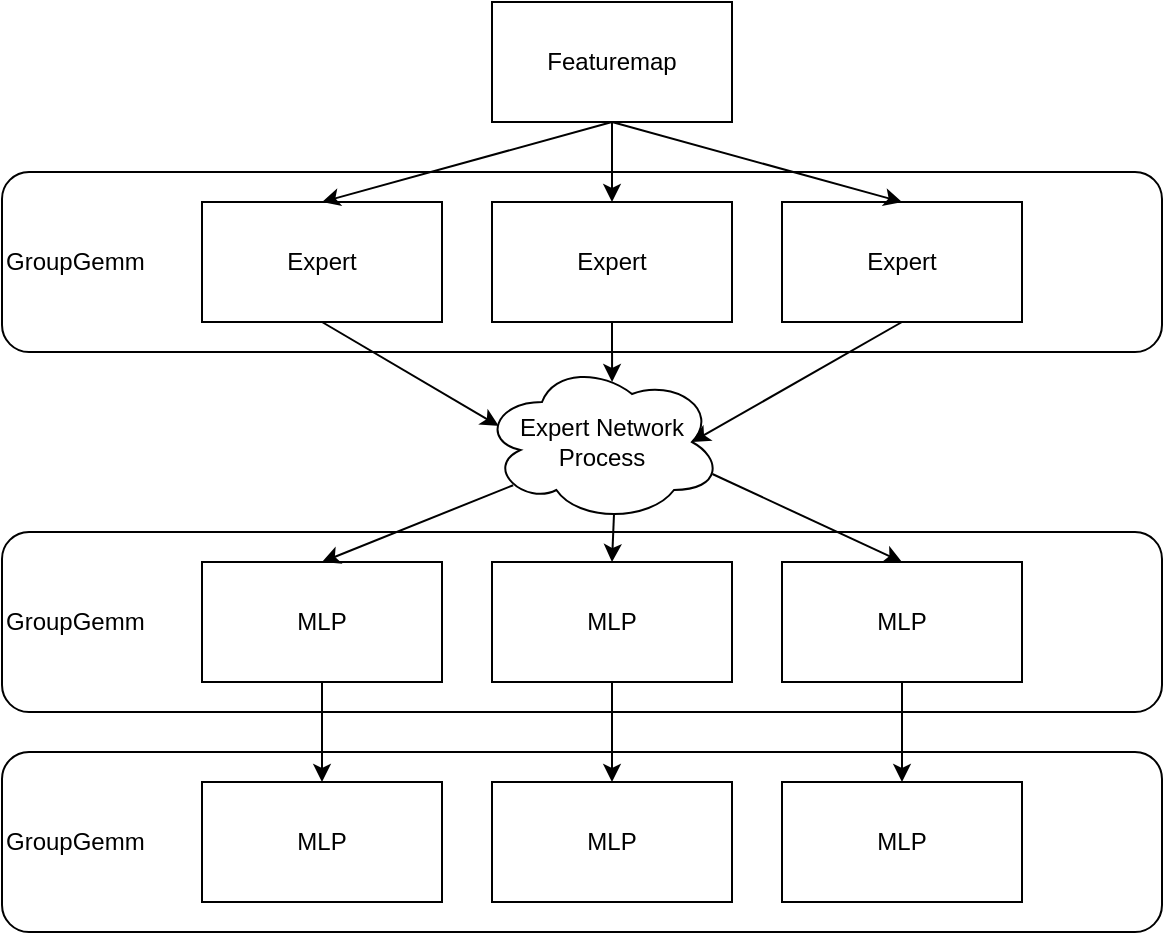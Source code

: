 <mxfile version="26.1.0">
  <diagram name="Page-1" id="vsutEQNQ7fXUWMc6x1hx">
    <mxGraphModel dx="1434" dy="785" grid="1" gridSize="10" guides="1" tooltips="1" connect="1" arrows="1" fold="1" page="1" pageScale="1" pageWidth="850" pageHeight="1100" math="0" shadow="0">
      <root>
        <mxCell id="0" />
        <mxCell id="1" parent="0" />
        <mxCell id="5TThDRN_kzr3a9crTQsH-32" value="GroupGemm" style="rounded=1;whiteSpace=wrap;html=1;align=left;" vertex="1" parent="1">
          <mxGeometry x="120" y="265" width="580" height="90" as="geometry" />
        </mxCell>
        <mxCell id="5TThDRN_kzr3a9crTQsH-31" value="GroupGemm" style="rounded=1;whiteSpace=wrap;html=1;align=left;" vertex="1" parent="1">
          <mxGeometry x="120" y="555" width="580" height="90" as="geometry" />
        </mxCell>
        <mxCell id="5TThDRN_kzr3a9crTQsH-27" value="GroupGemm" style="rounded=1;whiteSpace=wrap;html=1;align=left;" vertex="1" parent="1">
          <mxGeometry x="120" y="445" width="580" height="90" as="geometry" />
        </mxCell>
        <mxCell id="5TThDRN_kzr3a9crTQsH-2" value="Featuremap" style="rounded=0;whiteSpace=wrap;html=1;" vertex="1" parent="1">
          <mxGeometry x="365" y="180" width="120" height="60" as="geometry" />
        </mxCell>
        <mxCell id="5TThDRN_kzr3a9crTQsH-3" value="Expert" style="rounded=0;whiteSpace=wrap;html=1;" vertex="1" parent="1">
          <mxGeometry x="220" y="280" width="120" height="60" as="geometry" />
        </mxCell>
        <mxCell id="5TThDRN_kzr3a9crTQsH-4" value="Expert" style="rounded=0;whiteSpace=wrap;html=1;" vertex="1" parent="1">
          <mxGeometry x="365" y="280" width="120" height="60" as="geometry" />
        </mxCell>
        <mxCell id="5TThDRN_kzr3a9crTQsH-5" value="Expert" style="rounded=0;whiteSpace=wrap;html=1;" vertex="1" parent="1">
          <mxGeometry x="510" y="280" width="120" height="60" as="geometry" />
        </mxCell>
        <mxCell id="5TThDRN_kzr3a9crTQsH-6" value="MLP" style="rounded=0;whiteSpace=wrap;html=1;" vertex="1" parent="1">
          <mxGeometry x="220" y="460" width="120" height="60" as="geometry" />
        </mxCell>
        <mxCell id="5TThDRN_kzr3a9crTQsH-7" value="MLP" style="rounded=0;whiteSpace=wrap;html=1;" vertex="1" parent="1">
          <mxGeometry x="365" y="460" width="120" height="60" as="geometry" />
        </mxCell>
        <mxCell id="5TThDRN_kzr3a9crTQsH-8" value="MLP" style="rounded=0;whiteSpace=wrap;html=1;" vertex="1" parent="1">
          <mxGeometry x="510" y="460" width="120" height="60" as="geometry" />
        </mxCell>
        <mxCell id="5TThDRN_kzr3a9crTQsH-13" value="Expert Network&lt;br&gt;Process" style="ellipse;shape=cloud;whiteSpace=wrap;html=1;" vertex="1" parent="1">
          <mxGeometry x="360" y="360" width="120" height="80" as="geometry" />
        </mxCell>
        <mxCell id="5TThDRN_kzr3a9crTQsH-14" value="" style="endArrow=classic;html=1;rounded=0;exitX=0.13;exitY=0.77;exitDx=0;exitDy=0;entryX=0.5;entryY=0;entryDx=0;entryDy=0;exitPerimeter=0;" edge="1" parent="1" source="5TThDRN_kzr3a9crTQsH-13" target="5TThDRN_kzr3a9crTQsH-6">
          <mxGeometry width="50" height="50" relative="1" as="geometry">
            <mxPoint x="80" y="419.2" as="sourcePoint" />
            <mxPoint x="175.6" y="380.8" as="targetPoint" />
          </mxGeometry>
        </mxCell>
        <mxCell id="5TThDRN_kzr3a9crTQsH-15" value="" style="endArrow=classic;html=1;rounded=0;exitX=0.96;exitY=0.7;exitDx=0;exitDy=0;entryX=0.5;entryY=0;entryDx=0;entryDy=0;exitPerimeter=0;" edge="1" parent="1" source="5TThDRN_kzr3a9crTQsH-13" target="5TThDRN_kzr3a9crTQsH-8">
          <mxGeometry width="50" height="50" relative="1" as="geometry">
            <mxPoint x="766" y="440" as="sourcePoint" />
            <mxPoint x="670" y="478" as="targetPoint" />
          </mxGeometry>
        </mxCell>
        <mxCell id="5TThDRN_kzr3a9crTQsH-16" value="" style="endArrow=classic;html=1;rounded=0;exitX=0.55;exitY=0.95;exitDx=0;exitDy=0;entryX=0.5;entryY=0;entryDx=0;entryDy=0;exitPerimeter=0;" edge="1" parent="1" source="5TThDRN_kzr3a9crTQsH-13" target="5TThDRN_kzr3a9crTQsH-7">
          <mxGeometry width="50" height="50" relative="1" as="geometry">
            <mxPoint x="485" y="426" as="sourcePoint" />
            <mxPoint x="580" y="470" as="targetPoint" />
          </mxGeometry>
        </mxCell>
        <mxCell id="5TThDRN_kzr3a9crTQsH-17" value="" style="endArrow=classic;html=1;rounded=0;exitX=0.5;exitY=1;exitDx=0;exitDy=0;entryX=0.07;entryY=0.4;entryDx=0;entryDy=0;entryPerimeter=0;" edge="1" parent="1" source="5TThDRN_kzr3a9crTQsH-3" target="5TThDRN_kzr3a9crTQsH-13">
          <mxGeometry width="50" height="50" relative="1" as="geometry">
            <mxPoint x="386" y="432" as="sourcePoint" />
            <mxPoint x="290" y="470" as="targetPoint" />
          </mxGeometry>
        </mxCell>
        <mxCell id="5TThDRN_kzr3a9crTQsH-18" value="" style="endArrow=classic;html=1;rounded=0;exitX=0.5;exitY=1;exitDx=0;exitDy=0;entryX=0.542;entryY=0.125;entryDx=0;entryDy=0;entryPerimeter=0;" edge="1" parent="1" source="5TThDRN_kzr3a9crTQsH-4" target="5TThDRN_kzr3a9crTQsH-13">
          <mxGeometry width="50" height="50" relative="1" as="geometry">
            <mxPoint x="290" y="350" as="sourcePoint" />
            <mxPoint x="378" y="402" as="targetPoint" />
          </mxGeometry>
        </mxCell>
        <mxCell id="5TThDRN_kzr3a9crTQsH-19" value="" style="endArrow=classic;html=1;rounded=0;exitX=0.5;exitY=1;exitDx=0;exitDy=0;entryX=0.875;entryY=0.5;entryDx=0;entryDy=0;entryPerimeter=0;" edge="1" parent="1" source="5TThDRN_kzr3a9crTQsH-5" target="5TThDRN_kzr3a9crTQsH-13">
          <mxGeometry width="50" height="50" relative="1" as="geometry">
            <mxPoint x="435" y="350" as="sourcePoint" />
            <mxPoint x="435" y="380" as="targetPoint" />
          </mxGeometry>
        </mxCell>
        <mxCell id="5TThDRN_kzr3a9crTQsH-21" value="MLP" style="rounded=0;whiteSpace=wrap;html=1;" vertex="1" parent="1">
          <mxGeometry x="220" y="570" width="120" height="60" as="geometry" />
        </mxCell>
        <mxCell id="5TThDRN_kzr3a9crTQsH-22" value="MLP" style="rounded=0;whiteSpace=wrap;html=1;" vertex="1" parent="1">
          <mxGeometry x="365" y="570" width="120" height="60" as="geometry" />
        </mxCell>
        <mxCell id="5TThDRN_kzr3a9crTQsH-23" value="MLP" style="rounded=0;whiteSpace=wrap;html=1;" vertex="1" parent="1">
          <mxGeometry x="510" y="570" width="120" height="60" as="geometry" />
        </mxCell>
        <mxCell id="5TThDRN_kzr3a9crTQsH-24" value="" style="endArrow=classic;html=1;rounded=0;exitX=0.5;exitY=1;exitDx=0;exitDy=0;entryX=0.5;entryY=0;entryDx=0;entryDy=0;" edge="1" parent="1" source="5TThDRN_kzr3a9crTQsH-2" target="5TThDRN_kzr3a9crTQsH-3">
          <mxGeometry width="50" height="50" relative="1" as="geometry">
            <mxPoint x="290" y="350" as="sourcePoint" />
            <mxPoint x="378" y="402" as="targetPoint" />
          </mxGeometry>
        </mxCell>
        <mxCell id="5TThDRN_kzr3a9crTQsH-25" value="" style="endArrow=classic;html=1;rounded=0;exitX=0.5;exitY=1;exitDx=0;exitDy=0;entryX=0.5;entryY=0;entryDx=0;entryDy=0;" edge="1" parent="1" source="5TThDRN_kzr3a9crTQsH-2" target="5TThDRN_kzr3a9crTQsH-5">
          <mxGeometry width="50" height="50" relative="1" as="geometry">
            <mxPoint x="435" y="250" as="sourcePoint" />
            <mxPoint x="290" y="290" as="targetPoint" />
          </mxGeometry>
        </mxCell>
        <mxCell id="5TThDRN_kzr3a9crTQsH-26" value="" style="endArrow=classic;html=1;rounded=0;exitX=0.5;exitY=1;exitDx=0;exitDy=0;" edge="1" parent="1" source="5TThDRN_kzr3a9crTQsH-2" target="5TThDRN_kzr3a9crTQsH-4">
          <mxGeometry width="50" height="50" relative="1" as="geometry">
            <mxPoint x="420" y="240" as="sourcePoint" />
            <mxPoint x="580" y="290" as="targetPoint" />
          </mxGeometry>
        </mxCell>
        <mxCell id="5TThDRN_kzr3a9crTQsH-28" value="" style="endArrow=classic;html=1;rounded=0;exitX=0.5;exitY=1;exitDx=0;exitDy=0;" edge="1" parent="1" source="5TThDRN_kzr3a9crTQsH-6" target="5TThDRN_kzr3a9crTQsH-21">
          <mxGeometry width="50" height="50" relative="1" as="geometry">
            <mxPoint x="166" y="570" as="sourcePoint" />
            <mxPoint x="70" y="608" as="targetPoint" />
          </mxGeometry>
        </mxCell>
        <mxCell id="5TThDRN_kzr3a9crTQsH-29" value="" style="endArrow=classic;html=1;rounded=0;exitX=0.5;exitY=1;exitDx=0;exitDy=0;entryX=0.5;entryY=0;entryDx=0;entryDy=0;" edge="1" parent="1" source="5TThDRN_kzr3a9crTQsH-7" target="5TThDRN_kzr3a9crTQsH-22">
          <mxGeometry width="50" height="50" relative="1" as="geometry">
            <mxPoint x="426" y="640" as="sourcePoint" />
            <mxPoint x="330" y="678" as="targetPoint" />
          </mxGeometry>
        </mxCell>
        <mxCell id="5TThDRN_kzr3a9crTQsH-30" value="" style="endArrow=classic;html=1;rounded=0;exitX=0.5;exitY=1;exitDx=0;exitDy=0;entryX=0.5;entryY=0;entryDx=0;entryDy=0;" edge="1" parent="1" source="5TThDRN_kzr3a9crTQsH-8" target="5TThDRN_kzr3a9crTQsH-23">
          <mxGeometry width="50" height="50" relative="1" as="geometry">
            <mxPoint x="435" y="530" as="sourcePoint" />
            <mxPoint x="435" y="580" as="targetPoint" />
          </mxGeometry>
        </mxCell>
      </root>
    </mxGraphModel>
  </diagram>
</mxfile>
